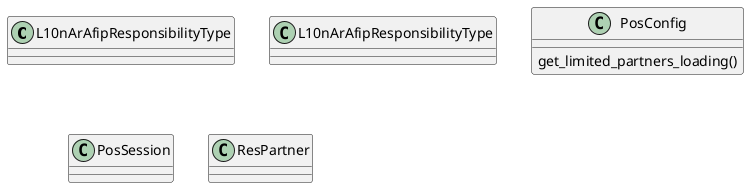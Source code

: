 @startuml classes_l10n_ar_pos
set namespaceSeparator none
class "L10nArAfipResponsibilityType" as odoo_src.odoo.addons.l10n_ar_pos.models.l10n_latam_identification_type.L10nArAfipResponsibilityType {
}
class "L10nArAfipResponsibilityType" as odoo_src.odoo.addons.l10n_ar_pos.models.l10n_ar_afip_responsibility_type.L10nArAfipResponsibilityType {
}
class "PosConfig" as odoo_src.odoo.addons.l10n_ar_pos.models.pos_config.PosConfig {
  get_limited_partners_loading()
}
class "PosSession" as odoo_src.odoo.addons.l10n_ar_pos.models.pos_session.PosSession {
}
class "ResPartner" as odoo_src.odoo.addons.l10n_ar_pos.models.res_partner.ResPartner {
}
@enduml
